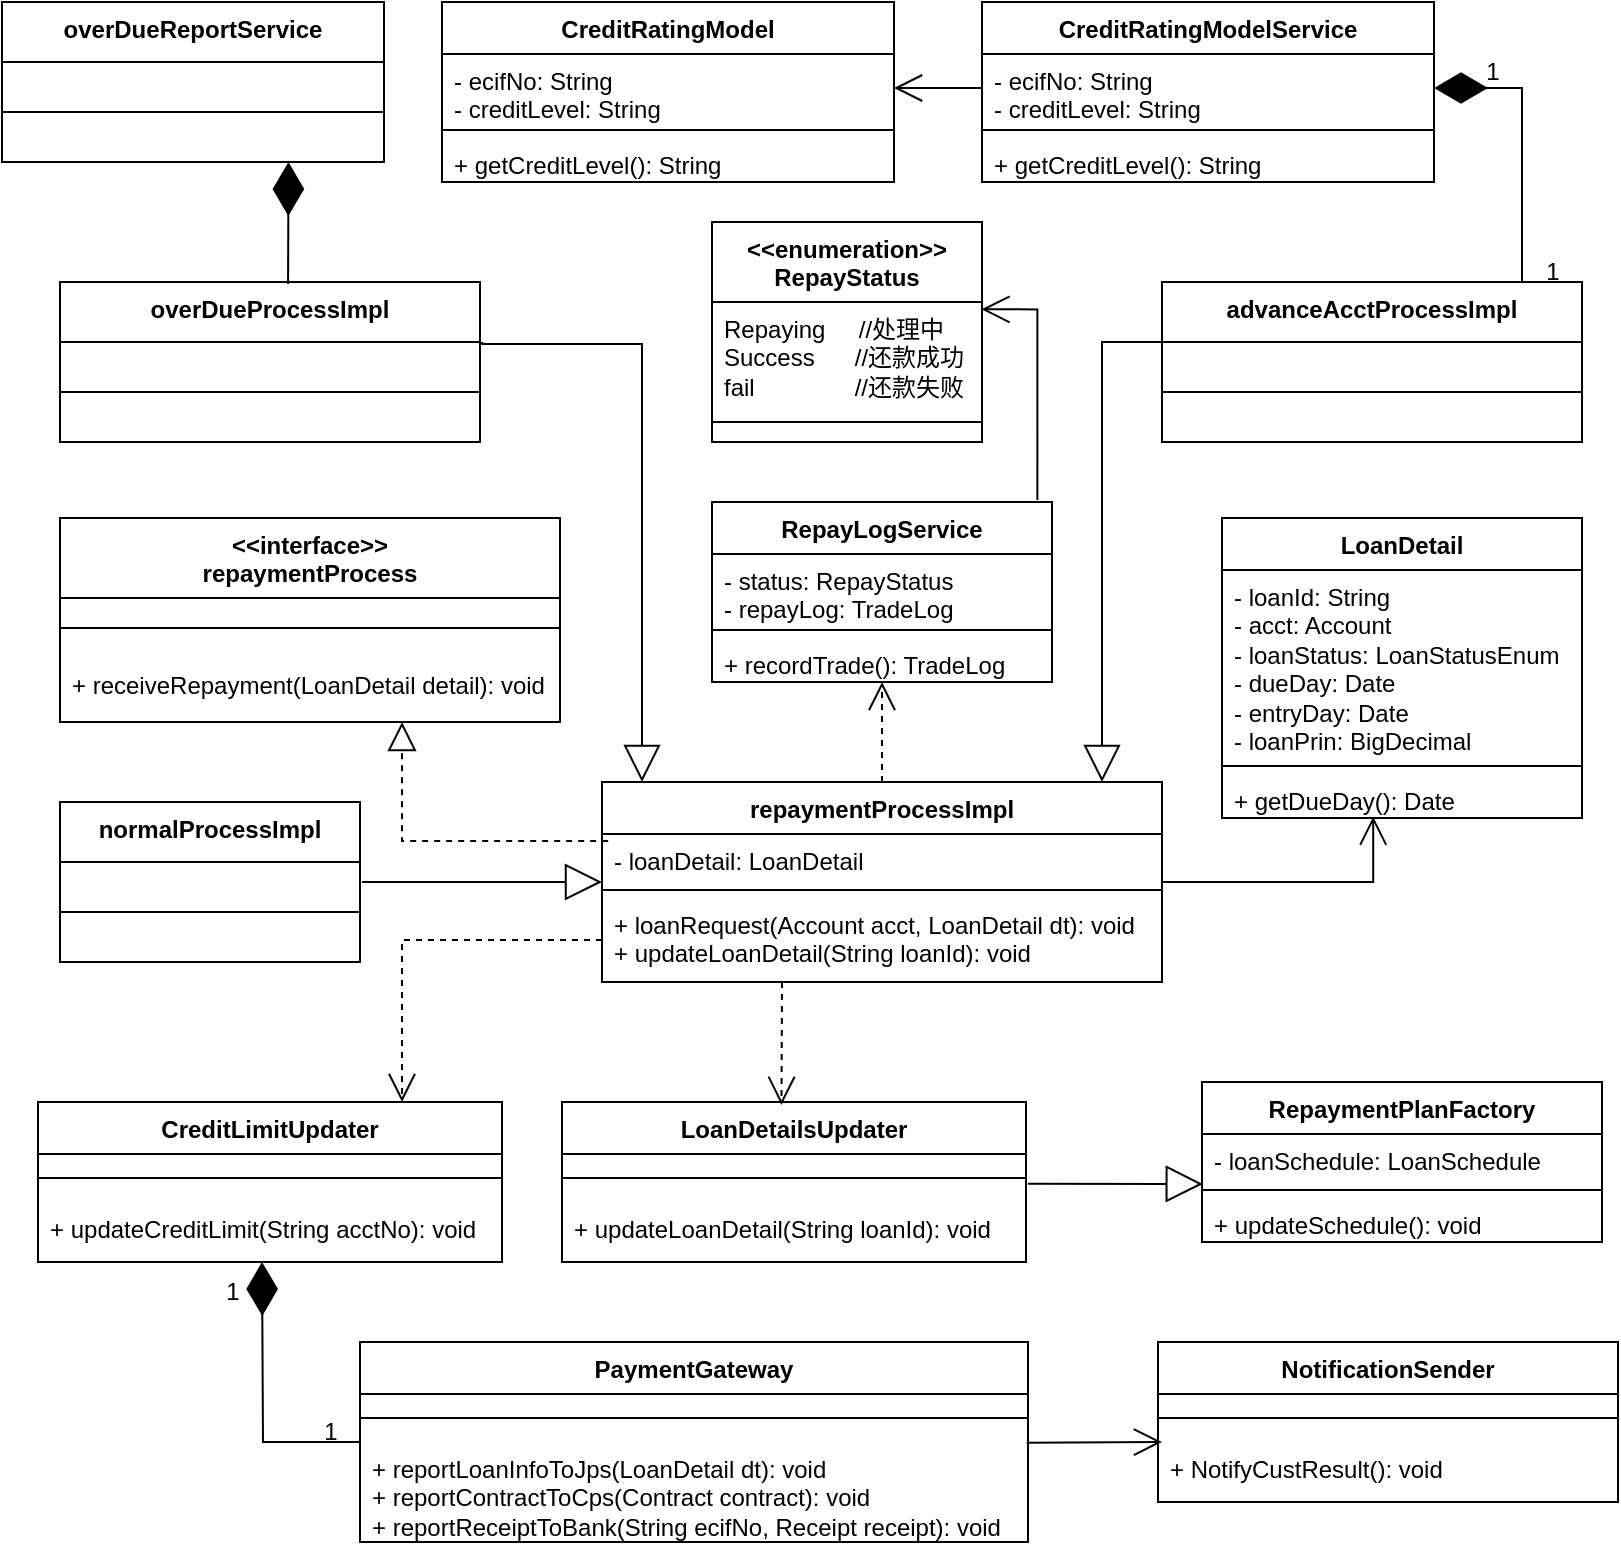 <mxfile version="21.6.9" type="github">
  <diagram name="第 1 页" id="CDCMT0ahfo753EKsKTET">
    <mxGraphModel dx="1173" dy="772" grid="1" gridSize="10" guides="1" tooltips="1" connect="1" arrows="1" fold="1" page="1" pageScale="1" pageWidth="827" pageHeight="1169" math="0" shadow="0">
      <root>
        <mxCell id="0" />
        <mxCell id="1" parent="0" />
        <mxCell id="DLmoHrTBkKyLxjn6FFNR-3" value="&amp;lt;&amp;lt;interface&amp;gt;&amp;gt;&lt;br style=&quot;border-color: var(--border-color);&quot;&gt;repaymentProcess" style="swimlane;fontStyle=1;align=center;verticalAlign=top;childLayout=stackLayout;horizontal=1;startSize=40;horizontalStack=0;resizeParent=1;resizeParentMax=0;resizeLast=0;collapsible=1;marginBottom=0;whiteSpace=wrap;html=1;" vertex="1" parent="1">
          <mxGeometry x="39" y="1008" width="250" height="102" as="geometry" />
        </mxCell>
        <mxCell id="DLmoHrTBkKyLxjn6FFNR-5" value="" style="line;strokeWidth=1;fillColor=none;align=left;verticalAlign=middle;spacingTop=-1;spacingLeft=3;spacingRight=3;rotatable=0;labelPosition=right;points=[];portConstraint=eastwest;strokeColor=inherit;" vertex="1" parent="DLmoHrTBkKyLxjn6FFNR-3">
          <mxGeometry y="40" width="250" height="30" as="geometry" />
        </mxCell>
        <mxCell id="DLmoHrTBkKyLxjn6FFNR-6" value="+ receiveRepayment(LoanDetail detail): void" style="text;strokeColor=none;fillColor=none;align=left;verticalAlign=top;spacingLeft=4;spacingRight=4;overflow=hidden;rotatable=0;points=[[0,0.5],[1,0.5]];portConstraint=eastwest;whiteSpace=wrap;html=1;" vertex="1" parent="DLmoHrTBkKyLxjn6FFNR-3">
          <mxGeometry y="70" width="250" height="32" as="geometry" />
        </mxCell>
        <mxCell id="DLmoHrTBkKyLxjn6FFNR-10" value="repaymentProcessImpl" style="swimlane;fontStyle=1;align=center;verticalAlign=top;childLayout=stackLayout;horizontal=1;startSize=26;horizontalStack=0;resizeParent=1;resizeParentMax=0;resizeLast=0;collapsible=1;marginBottom=0;whiteSpace=wrap;html=1;" vertex="1" parent="1">
          <mxGeometry x="310" y="1140" width="280" height="100" as="geometry" />
        </mxCell>
        <mxCell id="DLmoHrTBkKyLxjn6FFNR-11" value="- loanDetail: LoanDetail" style="text;strokeColor=none;fillColor=none;align=left;verticalAlign=top;spacingLeft=4;spacingRight=4;overflow=hidden;rotatable=0;points=[[0,0.5],[1,0.5]];portConstraint=eastwest;whiteSpace=wrap;html=1;" vertex="1" parent="DLmoHrTBkKyLxjn6FFNR-10">
          <mxGeometry y="26" width="280" height="24" as="geometry" />
        </mxCell>
        <mxCell id="DLmoHrTBkKyLxjn6FFNR-12" value="" style="line;strokeWidth=1;fillColor=none;align=left;verticalAlign=middle;spacingTop=-1;spacingLeft=3;spacingRight=3;rotatable=0;labelPosition=right;points=[];portConstraint=eastwest;strokeColor=inherit;" vertex="1" parent="DLmoHrTBkKyLxjn6FFNR-10">
          <mxGeometry y="50" width="280" height="8" as="geometry" />
        </mxCell>
        <mxCell id="DLmoHrTBkKyLxjn6FFNR-13" value="+ loanRequest(Account acct, LoanDetail dt): void&lt;br style=&quot;border-color: var(--border-color);&quot;&gt;+ updateLoanDetail(String loanId): void" style="text;strokeColor=none;fillColor=none;align=left;verticalAlign=top;spacingLeft=4;spacingRight=4;overflow=hidden;rotatable=0;points=[[0,0.5],[1,0.5]];portConstraint=eastwest;whiteSpace=wrap;html=1;" vertex="1" parent="DLmoHrTBkKyLxjn6FFNR-10">
          <mxGeometry y="58" width="280" height="42" as="geometry" />
        </mxCell>
        <mxCell id="DLmoHrTBkKyLxjn6FFNR-14" value="LoanDetail" style="swimlane;fontStyle=1;align=center;verticalAlign=top;childLayout=stackLayout;horizontal=1;startSize=26;horizontalStack=0;resizeParent=1;resizeParentMax=0;resizeLast=0;collapsible=1;marginBottom=0;whiteSpace=wrap;html=1;" vertex="1" parent="1">
          <mxGeometry x="620" y="1008" width="180" height="150" as="geometry" />
        </mxCell>
        <mxCell id="DLmoHrTBkKyLxjn6FFNR-15" value="- loanId: String&lt;br&gt;- acct: Account&lt;br&gt;- loanStatus: LoanStatusEnum&lt;br&gt;- dueDay: Date&lt;br&gt;- entryDay: Date&lt;br&gt;- loanPrin: BigDecimal" style="text;strokeColor=none;fillColor=none;align=left;verticalAlign=top;spacingLeft=4;spacingRight=4;overflow=hidden;rotatable=0;points=[[0,0.5],[1,0.5]];portConstraint=eastwest;whiteSpace=wrap;html=1;" vertex="1" parent="DLmoHrTBkKyLxjn6FFNR-14">
          <mxGeometry y="26" width="180" height="94" as="geometry" />
        </mxCell>
        <mxCell id="DLmoHrTBkKyLxjn6FFNR-16" value="" style="line;strokeWidth=1;fillColor=none;align=left;verticalAlign=middle;spacingTop=-1;spacingLeft=3;spacingRight=3;rotatable=0;labelPosition=right;points=[];portConstraint=eastwest;strokeColor=inherit;" vertex="1" parent="DLmoHrTBkKyLxjn6FFNR-14">
          <mxGeometry y="120" width="180" height="8" as="geometry" />
        </mxCell>
        <mxCell id="DLmoHrTBkKyLxjn6FFNR-17" value="+ getDueDay(): Date" style="text;strokeColor=none;fillColor=none;align=left;verticalAlign=top;spacingLeft=4;spacingRight=4;overflow=hidden;rotatable=0;points=[[0,0.5],[1,0.5]];portConstraint=eastwest;whiteSpace=wrap;html=1;" vertex="1" parent="DLmoHrTBkKyLxjn6FFNR-14">
          <mxGeometry y="128" width="180" height="22" as="geometry" />
        </mxCell>
        <mxCell id="DLmoHrTBkKyLxjn6FFNR-18" value="" style="endArrow=block;dashed=1;endFill=0;endSize=12;html=1;rounded=0;exitX=0.011;exitY=0.144;exitDx=0;exitDy=0;exitPerimeter=0;edgeStyle=orthogonalEdgeStyle;" edge="1" parent="1" source="DLmoHrTBkKyLxjn6FFNR-11" target="DLmoHrTBkKyLxjn6FFNR-6">
          <mxGeometry width="160" relative="1" as="geometry">
            <mxPoint x="80" y="1140" as="sourcePoint" />
            <mxPoint x="240" y="1140" as="targetPoint" />
            <Array as="points">
              <mxPoint x="210" y="1170" />
            </Array>
          </mxGeometry>
        </mxCell>
        <mxCell id="DLmoHrTBkKyLxjn6FFNR-19" value="" style="endArrow=open;endFill=1;endSize=12;html=1;rounded=0;entryX=0.42;entryY=0.97;entryDx=0;entryDy=0;entryPerimeter=0;edgeStyle=orthogonalEdgeStyle;" edge="1" parent="1" target="DLmoHrTBkKyLxjn6FFNR-17">
          <mxGeometry width="160" relative="1" as="geometry">
            <mxPoint x="590" y="1190" as="sourcePoint" />
            <mxPoint x="750" y="1190" as="targetPoint" />
            <Array as="points">
              <mxPoint x="696" y="1190" />
            </Array>
          </mxGeometry>
        </mxCell>
        <mxCell id="DLmoHrTBkKyLxjn6FFNR-20" value="CreditLimitUpdater" style="swimlane;fontStyle=1;align=center;verticalAlign=top;childLayout=stackLayout;horizontal=1;startSize=26;horizontalStack=0;resizeParent=1;resizeParentMax=0;resizeLast=0;collapsible=1;marginBottom=0;whiteSpace=wrap;html=1;" vertex="1" parent="1">
          <mxGeometry x="28" y="1300" width="232" height="80" as="geometry" />
        </mxCell>
        <mxCell id="DLmoHrTBkKyLxjn6FFNR-21" value="" style="line;strokeWidth=1;fillColor=none;align=left;verticalAlign=middle;spacingTop=-1;spacingLeft=3;spacingRight=3;rotatable=0;labelPosition=right;points=[];portConstraint=eastwest;strokeColor=inherit;" vertex="1" parent="DLmoHrTBkKyLxjn6FFNR-20">
          <mxGeometry y="26" width="232" height="24" as="geometry" />
        </mxCell>
        <mxCell id="DLmoHrTBkKyLxjn6FFNR-22" value="+ updateCreditLimit(String acctNo): void" style="text;strokeColor=none;fillColor=none;align=left;verticalAlign=top;spacingLeft=4;spacingRight=4;overflow=hidden;rotatable=0;points=[[0,0.5],[1,0.5]];portConstraint=eastwest;whiteSpace=wrap;html=1;" vertex="1" parent="DLmoHrTBkKyLxjn6FFNR-20">
          <mxGeometry y="50" width="232" height="30" as="geometry" />
        </mxCell>
        <mxCell id="DLmoHrTBkKyLxjn6FFNR-23" value="LoanDetailsUpdater" style="swimlane;fontStyle=1;align=center;verticalAlign=top;childLayout=stackLayout;horizontal=1;startSize=26;horizontalStack=0;resizeParent=1;resizeParentMax=0;resizeLast=0;collapsible=1;marginBottom=0;whiteSpace=wrap;html=1;" vertex="1" parent="1">
          <mxGeometry x="290" y="1300" width="232" height="80" as="geometry" />
        </mxCell>
        <mxCell id="DLmoHrTBkKyLxjn6FFNR-24" value="" style="line;strokeWidth=1;fillColor=none;align=left;verticalAlign=middle;spacingTop=-1;spacingLeft=3;spacingRight=3;rotatable=0;labelPosition=right;points=[];portConstraint=eastwest;strokeColor=inherit;" vertex="1" parent="DLmoHrTBkKyLxjn6FFNR-23">
          <mxGeometry y="26" width="232" height="24" as="geometry" />
        </mxCell>
        <mxCell id="DLmoHrTBkKyLxjn6FFNR-25" value="+ updateLoanDetail(String loanId): void" style="text;strokeColor=none;fillColor=none;align=left;verticalAlign=top;spacingLeft=4;spacingRight=4;overflow=hidden;rotatable=0;points=[[0,0.5],[1,0.5]];portConstraint=eastwest;whiteSpace=wrap;html=1;" vertex="1" parent="DLmoHrTBkKyLxjn6FFNR-23">
          <mxGeometry y="50" width="232" height="30" as="geometry" />
        </mxCell>
        <mxCell id="DLmoHrTBkKyLxjn6FFNR-26" value="RepaymentPlanFactory" style="swimlane;fontStyle=1;align=center;verticalAlign=top;childLayout=stackLayout;horizontal=1;startSize=26;horizontalStack=0;resizeParent=1;resizeParentMax=0;resizeLast=0;collapsible=1;marginBottom=0;whiteSpace=wrap;html=1;" vertex="1" parent="1">
          <mxGeometry x="610" y="1290" width="200" height="80" as="geometry" />
        </mxCell>
        <mxCell id="DLmoHrTBkKyLxjn6FFNR-27" value="- loanSchedule: LoanSchedule&lt;br&gt;" style="text;strokeColor=none;fillColor=none;align=left;verticalAlign=top;spacingLeft=4;spacingRight=4;overflow=hidden;rotatable=0;points=[[0,0.5],[1,0.5]];portConstraint=eastwest;whiteSpace=wrap;html=1;" vertex="1" parent="DLmoHrTBkKyLxjn6FFNR-26">
          <mxGeometry y="26" width="200" height="24" as="geometry" />
        </mxCell>
        <mxCell id="DLmoHrTBkKyLxjn6FFNR-28" value="" style="line;strokeWidth=1;fillColor=none;align=left;verticalAlign=middle;spacingTop=-1;spacingLeft=3;spacingRight=3;rotatable=0;labelPosition=right;points=[];portConstraint=eastwest;strokeColor=inherit;" vertex="1" parent="DLmoHrTBkKyLxjn6FFNR-26">
          <mxGeometry y="50" width="200" height="8" as="geometry" />
        </mxCell>
        <mxCell id="DLmoHrTBkKyLxjn6FFNR-29" value="+ updateSchedule(): void" style="text;strokeColor=none;fillColor=none;align=left;verticalAlign=top;spacingLeft=4;spacingRight=4;overflow=hidden;rotatable=0;points=[[0,0.5],[1,0.5]];portConstraint=eastwest;whiteSpace=wrap;html=1;" vertex="1" parent="DLmoHrTBkKyLxjn6FFNR-26">
          <mxGeometry y="58" width="200" height="22" as="geometry" />
        </mxCell>
        <mxCell id="DLmoHrTBkKyLxjn6FFNR-30" value="" style="endArrow=block;endSize=16;endFill=0;html=1;rounded=0;exitX=1.004;exitY=0.619;exitDx=0;exitDy=0;exitPerimeter=0;entryX=0.002;entryY=0.125;entryDx=0;entryDy=0;entryPerimeter=0;" edge="1" parent="1" source="DLmoHrTBkKyLxjn6FFNR-24" target="DLmoHrTBkKyLxjn6FFNR-28">
          <mxGeometry width="160" relative="1" as="geometry">
            <mxPoint x="540" y="1350" as="sourcePoint" />
            <mxPoint x="610" y="1350" as="targetPoint" />
          </mxGeometry>
        </mxCell>
        <mxCell id="DLmoHrTBkKyLxjn6FFNR-31" value="PaymentGateway" style="swimlane;fontStyle=1;align=center;verticalAlign=top;childLayout=stackLayout;horizontal=1;startSize=26;horizontalStack=0;resizeParent=1;resizeParentMax=0;resizeLast=0;collapsible=1;marginBottom=0;whiteSpace=wrap;html=1;" vertex="1" parent="1">
          <mxGeometry x="189" y="1420" width="334" height="100" as="geometry" />
        </mxCell>
        <mxCell id="DLmoHrTBkKyLxjn6FFNR-32" value="" style="line;strokeWidth=1;fillColor=none;align=left;verticalAlign=middle;spacingTop=-1;spacingLeft=3;spacingRight=3;rotatable=0;labelPosition=right;points=[];portConstraint=eastwest;strokeColor=inherit;" vertex="1" parent="DLmoHrTBkKyLxjn6FFNR-31">
          <mxGeometry y="26" width="334" height="24" as="geometry" />
        </mxCell>
        <mxCell id="DLmoHrTBkKyLxjn6FFNR-33" value="+ reportLoanInfoToJps(LoanDetail dt): void&lt;br&gt;+ reportContractToCps(Contract contract): void&lt;br&gt;+ reportReceiptToBank(String ecifNo, Receipt receipt): void" style="text;strokeColor=none;fillColor=none;align=left;verticalAlign=top;spacingLeft=4;spacingRight=4;overflow=hidden;rotatable=0;points=[[0,0.5],[1,0.5]];portConstraint=eastwest;whiteSpace=wrap;html=1;" vertex="1" parent="DLmoHrTBkKyLxjn6FFNR-31">
          <mxGeometry y="50" width="334" height="50" as="geometry" />
        </mxCell>
        <mxCell id="DLmoHrTBkKyLxjn6FFNR-34" value="" style="endArrow=diamondThin;endFill=1;endSize=24;html=1;rounded=0;exitX=0;exitY=0.5;exitDx=0;exitDy=0;edgeStyle=orthogonalEdgeStyle;" edge="1" parent="1" source="DLmoHrTBkKyLxjn6FFNR-31">
          <mxGeometry width="160" relative="1" as="geometry">
            <mxPoint x="190" y="1450" as="sourcePoint" />
            <mxPoint x="140" y="1380" as="targetPoint" />
          </mxGeometry>
        </mxCell>
        <mxCell id="DLmoHrTBkKyLxjn6FFNR-35" value="1" style="text;html=1;align=center;verticalAlign=middle;resizable=0;points=[];autosize=1;strokeColor=none;fillColor=none;" vertex="1" parent="1">
          <mxGeometry x="110" y="1380" width="30" height="30" as="geometry" />
        </mxCell>
        <mxCell id="DLmoHrTBkKyLxjn6FFNR-36" value="1" style="text;html=1;align=center;verticalAlign=middle;resizable=0;points=[];autosize=1;strokeColor=none;fillColor=none;" vertex="1" parent="1">
          <mxGeometry x="159" y="1450" width="30" height="30" as="geometry" />
        </mxCell>
        <mxCell id="DLmoHrTBkKyLxjn6FFNR-37" value="NotificationSender" style="swimlane;fontStyle=1;align=center;verticalAlign=top;childLayout=stackLayout;horizontal=1;startSize=26;horizontalStack=0;resizeParent=1;resizeParentMax=0;resizeLast=0;collapsible=1;marginBottom=0;whiteSpace=wrap;html=1;" vertex="1" parent="1">
          <mxGeometry x="588" y="1420" width="230" height="80" as="geometry" />
        </mxCell>
        <mxCell id="DLmoHrTBkKyLxjn6FFNR-38" value="" style="line;strokeWidth=1;fillColor=none;align=left;verticalAlign=middle;spacingTop=-1;spacingLeft=3;spacingRight=3;rotatable=0;labelPosition=right;points=[];portConstraint=eastwest;strokeColor=inherit;" vertex="1" parent="DLmoHrTBkKyLxjn6FFNR-37">
          <mxGeometry y="26" width="230" height="24" as="geometry" />
        </mxCell>
        <mxCell id="DLmoHrTBkKyLxjn6FFNR-39" value="+ NotifyCustResult(): void" style="text;strokeColor=none;fillColor=none;align=left;verticalAlign=top;spacingLeft=4;spacingRight=4;overflow=hidden;rotatable=0;points=[[0,0.5],[1,0.5]];portConstraint=eastwest;whiteSpace=wrap;html=1;" vertex="1" parent="DLmoHrTBkKyLxjn6FFNR-37">
          <mxGeometry y="50" width="230" height="30" as="geometry" />
        </mxCell>
        <mxCell id="DLmoHrTBkKyLxjn6FFNR-40" value="" style="endArrow=open;endFill=1;endSize=12;html=1;rounded=0;exitX=0.998;exitY=0.007;exitDx=0;exitDy=0;exitPerimeter=0;" edge="1" parent="1" source="DLmoHrTBkKyLxjn6FFNR-33">
          <mxGeometry width="160" relative="1" as="geometry">
            <mxPoint x="530" y="1470" as="sourcePoint" />
            <mxPoint x="590" y="1470" as="targetPoint" />
          </mxGeometry>
        </mxCell>
        <mxCell id="DLmoHrTBkKyLxjn6FFNR-42" value="" style="endArrow=open;endFill=1;endSize=12;html=1;rounded=0;exitX=0;exitY=0.5;exitDx=0;exitDy=0;edgeStyle=orthogonalEdgeStyle;dashed=1;" edge="1" parent="1" source="DLmoHrTBkKyLxjn6FFNR-13">
          <mxGeometry width="160" relative="1" as="geometry">
            <mxPoint x="170" y="1250" as="sourcePoint" />
            <mxPoint x="210" y="1300" as="targetPoint" />
            <Array as="points">
              <mxPoint x="210" y="1219" />
              <mxPoint x="210" y="1300" />
            </Array>
          </mxGeometry>
        </mxCell>
        <mxCell id="DLmoHrTBkKyLxjn6FFNR-43" value="" style="endArrow=open;endFill=1;endSize=12;html=1;rounded=0;entryX=0.473;entryY=0.018;entryDx=0;entryDy=0;entryPerimeter=0;dashed=1;" edge="1" parent="1" target="DLmoHrTBkKyLxjn6FFNR-23">
          <mxGeometry width="160" relative="1" as="geometry">
            <mxPoint x="400" y="1240" as="sourcePoint" />
            <mxPoint x="510" y="1280" as="targetPoint" />
          </mxGeometry>
        </mxCell>
        <mxCell id="DLmoHrTBkKyLxjn6FFNR-44" value="normalProcessImpl" style="swimlane;fontStyle=1;align=center;verticalAlign=top;childLayout=stackLayout;horizontal=1;startSize=30;horizontalStack=0;resizeParent=1;resizeParentMax=0;resizeLast=0;collapsible=1;marginBottom=0;whiteSpace=wrap;html=1;" vertex="1" parent="1">
          <mxGeometry x="39" y="1150" width="150" height="80" as="geometry" />
        </mxCell>
        <mxCell id="DLmoHrTBkKyLxjn6FFNR-45" value="" style="line;strokeWidth=1;fillColor=none;align=left;verticalAlign=middle;spacingTop=-1;spacingLeft=3;spacingRight=3;rotatable=0;labelPosition=right;points=[];portConstraint=eastwest;strokeColor=inherit;" vertex="1" parent="DLmoHrTBkKyLxjn6FFNR-44">
          <mxGeometry y="30" width="150" height="50" as="geometry" />
        </mxCell>
        <mxCell id="DLmoHrTBkKyLxjn6FFNR-46" value="" style="endArrow=block;endSize=16;endFill=0;html=1;rounded=0;" edge="1" parent="1">
          <mxGeometry width="160" relative="1" as="geometry">
            <mxPoint x="190" y="1190" as="sourcePoint" />
            <mxPoint x="310" y="1190" as="targetPoint" />
          </mxGeometry>
        </mxCell>
        <mxCell id="DLmoHrTBkKyLxjn6FFNR-47" value="overDueProcessImpl" style="swimlane;fontStyle=1;align=center;verticalAlign=top;childLayout=stackLayout;horizontal=1;startSize=30;horizontalStack=0;resizeParent=1;resizeParentMax=0;resizeLast=0;collapsible=1;marginBottom=0;whiteSpace=wrap;html=1;" vertex="1" parent="1">
          <mxGeometry x="39" y="890" width="210" height="80" as="geometry" />
        </mxCell>
        <mxCell id="DLmoHrTBkKyLxjn6FFNR-48" value="" style="line;strokeWidth=1;fillColor=none;align=left;verticalAlign=middle;spacingTop=-1;spacingLeft=3;spacingRight=3;rotatable=0;labelPosition=right;points=[];portConstraint=eastwest;strokeColor=inherit;" vertex="1" parent="DLmoHrTBkKyLxjn6FFNR-47">
          <mxGeometry y="30" width="210" height="50" as="geometry" />
        </mxCell>
        <mxCell id="DLmoHrTBkKyLxjn6FFNR-49" value="" style="endArrow=block;endSize=16;endFill=0;html=1;rounded=0;edgeStyle=orthogonalEdgeStyle;" edge="1" parent="1">
          <mxGeometry width="160" relative="1" as="geometry">
            <mxPoint x="250" y="920" as="sourcePoint" />
            <mxPoint x="330" y="1140" as="targetPoint" />
            <Array as="points">
              <mxPoint x="250" y="921" />
              <mxPoint x="330" y="921" />
              <mxPoint x="330" y="1140" />
            </Array>
          </mxGeometry>
        </mxCell>
        <mxCell id="DLmoHrTBkKyLxjn6FFNR-50" value="advanceAcctProcessImpl" style="swimlane;fontStyle=1;align=center;verticalAlign=top;childLayout=stackLayout;horizontal=1;startSize=30;horizontalStack=0;resizeParent=1;resizeParentMax=0;resizeLast=0;collapsible=1;marginBottom=0;whiteSpace=wrap;html=1;" vertex="1" parent="1">
          <mxGeometry x="590" y="890" width="210" height="80" as="geometry" />
        </mxCell>
        <mxCell id="DLmoHrTBkKyLxjn6FFNR-51" value="" style="line;strokeWidth=1;fillColor=none;align=left;verticalAlign=middle;spacingTop=-1;spacingLeft=3;spacingRight=3;rotatable=0;labelPosition=right;points=[];portConstraint=eastwest;strokeColor=inherit;" vertex="1" parent="DLmoHrTBkKyLxjn6FFNR-50">
          <mxGeometry y="30" width="210" height="50" as="geometry" />
        </mxCell>
        <mxCell id="DLmoHrTBkKyLxjn6FFNR-52" value="" style="endArrow=block;endSize=16;endFill=0;html=1;rounded=0;edgeStyle=orthogonalEdgeStyle;" edge="1" parent="1">
          <mxGeometry width="160" relative="1" as="geometry">
            <mxPoint x="590" y="920" as="sourcePoint" />
            <mxPoint x="560" y="1140" as="targetPoint" />
            <Array as="points">
              <mxPoint x="560" y="920" />
              <mxPoint x="560" y="1140" />
            </Array>
          </mxGeometry>
        </mxCell>
        <mxCell id="DLmoHrTBkKyLxjn6FFNR-55" value="RepayLogService" style="swimlane;fontStyle=1;align=center;verticalAlign=top;childLayout=stackLayout;horizontal=1;startSize=26;horizontalStack=0;resizeParent=1;resizeParentMax=0;resizeLast=0;collapsible=1;marginBottom=0;whiteSpace=wrap;html=1;" vertex="1" parent="1">
          <mxGeometry x="365" y="1000" width="170" height="90" as="geometry" />
        </mxCell>
        <mxCell id="DLmoHrTBkKyLxjn6FFNR-56" value="- status: RepayStatus&lt;br&gt;- repayLog: TradeLog" style="text;strokeColor=none;fillColor=none;align=left;verticalAlign=top;spacingLeft=4;spacingRight=4;overflow=hidden;rotatable=0;points=[[0,0.5],[1,0.5]];portConstraint=eastwest;whiteSpace=wrap;html=1;" vertex="1" parent="DLmoHrTBkKyLxjn6FFNR-55">
          <mxGeometry y="26" width="170" height="34" as="geometry" />
        </mxCell>
        <mxCell id="DLmoHrTBkKyLxjn6FFNR-57" value="" style="line;strokeWidth=1;fillColor=none;align=left;verticalAlign=middle;spacingTop=-1;spacingLeft=3;spacingRight=3;rotatable=0;labelPosition=right;points=[];portConstraint=eastwest;strokeColor=inherit;" vertex="1" parent="DLmoHrTBkKyLxjn6FFNR-55">
          <mxGeometry y="60" width="170" height="8" as="geometry" />
        </mxCell>
        <mxCell id="DLmoHrTBkKyLxjn6FFNR-58" value="+ recordTrade(): TradeLog" style="text;strokeColor=none;fillColor=none;align=left;verticalAlign=top;spacingLeft=4;spacingRight=4;overflow=hidden;rotatable=0;points=[[0,0.5],[1,0.5]];portConstraint=eastwest;whiteSpace=wrap;html=1;" vertex="1" parent="DLmoHrTBkKyLxjn6FFNR-55">
          <mxGeometry y="68" width="170" height="22" as="geometry" />
        </mxCell>
        <mxCell id="DLmoHrTBkKyLxjn6FFNR-59" value="" style="endArrow=open;endSize=12;dashed=1;html=1;rounded=0;exitX=0.5;exitY=0;exitDx=0;exitDy=0;" edge="1" parent="1" source="DLmoHrTBkKyLxjn6FFNR-10" target="DLmoHrTBkKyLxjn6FFNR-58">
          <mxGeometry x="0.009" width="160" relative="1" as="geometry">
            <mxPoint x="390" y="1110" as="sourcePoint" />
            <mxPoint x="550" y="1110" as="targetPoint" />
            <mxPoint as="offset" />
          </mxGeometry>
        </mxCell>
        <mxCell id="DLmoHrTBkKyLxjn6FFNR-61" value="CreditRatingModelService" style="swimlane;fontStyle=1;align=center;verticalAlign=top;childLayout=stackLayout;horizontal=1;startSize=26;horizontalStack=0;resizeParent=1;resizeParentMax=0;resizeLast=0;collapsible=1;marginBottom=0;whiteSpace=wrap;html=1;" vertex="1" parent="1">
          <mxGeometry x="500" y="750" width="226" height="90" as="geometry" />
        </mxCell>
        <mxCell id="DLmoHrTBkKyLxjn6FFNR-62" value="- ecifNo: String&lt;br&gt;- creditLevel: String" style="text;strokeColor=none;fillColor=none;align=left;verticalAlign=top;spacingLeft=4;spacingRight=4;overflow=hidden;rotatable=0;points=[[0,0.5],[1,0.5]];portConstraint=eastwest;whiteSpace=wrap;html=1;" vertex="1" parent="DLmoHrTBkKyLxjn6FFNR-61">
          <mxGeometry y="26" width="226" height="34" as="geometry" />
        </mxCell>
        <mxCell id="DLmoHrTBkKyLxjn6FFNR-63" value="" style="line;strokeWidth=1;fillColor=none;align=left;verticalAlign=middle;spacingTop=-1;spacingLeft=3;spacingRight=3;rotatable=0;labelPosition=right;points=[];portConstraint=eastwest;strokeColor=inherit;" vertex="1" parent="DLmoHrTBkKyLxjn6FFNR-61">
          <mxGeometry y="60" width="226" height="8" as="geometry" />
        </mxCell>
        <mxCell id="DLmoHrTBkKyLxjn6FFNR-64" value="+ getCreditLevel(): String" style="text;strokeColor=none;fillColor=none;align=left;verticalAlign=top;spacingLeft=4;spacingRight=4;overflow=hidden;rotatable=0;points=[[0,0.5],[1,0.5]];portConstraint=eastwest;whiteSpace=wrap;html=1;" vertex="1" parent="DLmoHrTBkKyLxjn6FFNR-61">
          <mxGeometry y="68" width="226" height="22" as="geometry" />
        </mxCell>
        <mxCell id="DLmoHrTBkKyLxjn6FFNR-65" value="" style="endArrow=diamondThin;endFill=1;endSize=24;html=1;rounded=0;entryX=1;entryY=0.5;entryDx=0;entryDy=0;edgeStyle=orthogonalEdgeStyle;" edge="1" parent="1" target="DLmoHrTBkKyLxjn6FFNR-62">
          <mxGeometry width="160" relative="1" as="geometry">
            <mxPoint x="770" y="890" as="sourcePoint" />
            <mxPoint x="900" y="870" as="targetPoint" />
            <Array as="points">
              <mxPoint x="770" y="890" />
              <mxPoint x="770" y="793" />
            </Array>
          </mxGeometry>
        </mxCell>
        <mxCell id="DLmoHrTBkKyLxjn6FFNR-66" value="1" style="text;html=1;align=center;verticalAlign=middle;resizable=0;points=[];autosize=1;strokeColor=none;fillColor=none;" vertex="1" parent="1">
          <mxGeometry x="740" y="770" width="30" height="30" as="geometry" />
        </mxCell>
        <mxCell id="DLmoHrTBkKyLxjn6FFNR-67" value="1" style="text;html=1;align=center;verticalAlign=middle;resizable=0;points=[];autosize=1;strokeColor=none;fillColor=none;" vertex="1" parent="1">
          <mxGeometry x="770" y="870" width="30" height="30" as="geometry" />
        </mxCell>
        <mxCell id="DLmoHrTBkKyLxjn6FFNR-68" value="CreditRatingModel" style="swimlane;fontStyle=1;align=center;verticalAlign=top;childLayout=stackLayout;horizontal=1;startSize=26;horizontalStack=0;resizeParent=1;resizeParentMax=0;resizeLast=0;collapsible=1;marginBottom=0;whiteSpace=wrap;html=1;" vertex="1" parent="1">
          <mxGeometry x="230" y="750" width="226" height="90" as="geometry" />
        </mxCell>
        <mxCell id="DLmoHrTBkKyLxjn6FFNR-69" value="- ecifNo: String&lt;br&gt;- creditLevel: String" style="text;strokeColor=none;fillColor=none;align=left;verticalAlign=top;spacingLeft=4;spacingRight=4;overflow=hidden;rotatable=0;points=[[0,0.5],[1,0.5]];portConstraint=eastwest;whiteSpace=wrap;html=1;" vertex="1" parent="DLmoHrTBkKyLxjn6FFNR-68">
          <mxGeometry y="26" width="226" height="34" as="geometry" />
        </mxCell>
        <mxCell id="DLmoHrTBkKyLxjn6FFNR-70" value="" style="line;strokeWidth=1;fillColor=none;align=left;verticalAlign=middle;spacingTop=-1;spacingLeft=3;spacingRight=3;rotatable=0;labelPosition=right;points=[];portConstraint=eastwest;strokeColor=inherit;" vertex="1" parent="DLmoHrTBkKyLxjn6FFNR-68">
          <mxGeometry y="60" width="226" height="8" as="geometry" />
        </mxCell>
        <mxCell id="DLmoHrTBkKyLxjn6FFNR-71" value="+ getCreditLevel(): String" style="text;strokeColor=none;fillColor=none;align=left;verticalAlign=top;spacingLeft=4;spacingRight=4;overflow=hidden;rotatable=0;points=[[0,0.5],[1,0.5]];portConstraint=eastwest;whiteSpace=wrap;html=1;" vertex="1" parent="DLmoHrTBkKyLxjn6FFNR-68">
          <mxGeometry y="68" width="226" height="22" as="geometry" />
        </mxCell>
        <mxCell id="DLmoHrTBkKyLxjn6FFNR-72" value="" style="endArrow=open;endFill=1;endSize=12;html=1;rounded=0;exitX=0;exitY=0.5;exitDx=0;exitDy=0;entryX=1;entryY=0.5;entryDx=0;entryDy=0;" edge="1" parent="1" source="DLmoHrTBkKyLxjn6FFNR-62" target="DLmoHrTBkKyLxjn6FFNR-69">
          <mxGeometry width="160" relative="1" as="geometry">
            <mxPoint x="370" y="900" as="sourcePoint" />
            <mxPoint x="530" y="900" as="targetPoint" />
          </mxGeometry>
        </mxCell>
        <mxCell id="DLmoHrTBkKyLxjn6FFNR-73" value="overDueReportService" style="swimlane;fontStyle=1;align=center;verticalAlign=top;childLayout=stackLayout;horizontal=1;startSize=30;horizontalStack=0;resizeParent=1;resizeParentMax=0;resizeLast=0;collapsible=1;marginBottom=0;whiteSpace=wrap;html=1;" vertex="1" parent="1">
          <mxGeometry x="10" y="750" width="191" height="80" as="geometry" />
        </mxCell>
        <mxCell id="DLmoHrTBkKyLxjn6FFNR-74" value="" style="line;strokeWidth=1;fillColor=none;align=left;verticalAlign=middle;spacingTop=-1;spacingLeft=3;spacingRight=3;rotatable=0;labelPosition=right;points=[];portConstraint=eastwest;strokeColor=inherit;" vertex="1" parent="DLmoHrTBkKyLxjn6FFNR-73">
          <mxGeometry y="30" width="191" height="50" as="geometry" />
        </mxCell>
        <mxCell id="DLmoHrTBkKyLxjn6FFNR-76" value="" style="endArrow=diamondThin;endFill=1;endSize=24;html=1;rounded=0;exitX=0.543;exitY=0.013;exitDx=0;exitDy=0;entryX=0.75;entryY=1;entryDx=0;entryDy=0;exitPerimeter=0;" edge="1" parent="1" source="DLmoHrTBkKyLxjn6FFNR-47" target="DLmoHrTBkKyLxjn6FFNR-73">
          <mxGeometry width="160" relative="1" as="geometry">
            <mxPoint x="60" y="860" as="sourcePoint" />
            <mxPoint x="220" y="860" as="targetPoint" />
          </mxGeometry>
        </mxCell>
        <mxCell id="DLmoHrTBkKyLxjn6FFNR-77" value="&lt;b style=&quot;border-color: var(--border-color);&quot;&gt;&amp;lt;&amp;lt;enumeration&amp;gt;&amp;gt;&lt;br style=&quot;border-color: var(--border-color);&quot;&gt;RepayStatus&lt;br&gt;&lt;/b&gt;" style="swimlane;fontStyle=1;align=center;verticalAlign=top;childLayout=stackLayout;horizontal=1;startSize=40;horizontalStack=0;resizeParent=1;resizeParentMax=0;resizeLast=0;collapsible=1;marginBottom=0;whiteSpace=wrap;html=1;" vertex="1" parent="1">
          <mxGeometry x="365" y="860" width="135" height="110" as="geometry" />
        </mxCell>
        <mxCell id="DLmoHrTBkKyLxjn6FFNR-78" value="Repaying&amp;nbsp; &amp;nbsp; &amp;nbsp;//处理中&lt;br&gt;Success&amp;nbsp; &amp;nbsp; &amp;nbsp; //还款成功&lt;br&gt;fail&amp;nbsp; &amp;nbsp; &amp;nbsp; &amp;nbsp; &amp;nbsp; &amp;nbsp; &amp;nbsp; &amp;nbsp;//还款失败" style="text;strokeColor=none;fillColor=none;align=left;verticalAlign=top;spacingLeft=4;spacingRight=4;overflow=hidden;rotatable=0;points=[[0,0.5],[1,0.5]];portConstraint=eastwest;whiteSpace=wrap;html=1;" vertex="1" parent="DLmoHrTBkKyLxjn6FFNR-77">
          <mxGeometry y="40" width="135" height="50" as="geometry" />
        </mxCell>
        <mxCell id="DLmoHrTBkKyLxjn6FFNR-79" value="" style="line;strokeWidth=1;fillColor=none;align=left;verticalAlign=middle;spacingTop=-1;spacingLeft=3;spacingRight=3;rotatable=0;labelPosition=right;points=[];portConstraint=eastwest;strokeColor=inherit;" vertex="1" parent="DLmoHrTBkKyLxjn6FFNR-77">
          <mxGeometry y="90" width="135" height="20" as="geometry" />
        </mxCell>
        <mxCell id="DLmoHrTBkKyLxjn6FFNR-80" value="" style="endArrow=open;endFill=1;endSize=12;html=1;rounded=0;exitX=0.957;exitY=-0.011;exitDx=0;exitDy=0;entryX=0.998;entryY=0.073;entryDx=0;entryDy=0;entryPerimeter=0;edgeStyle=orthogonalEdgeStyle;exitPerimeter=0;" edge="1" parent="1" source="DLmoHrTBkKyLxjn6FFNR-55" target="DLmoHrTBkKyLxjn6FFNR-78">
          <mxGeometry width="160" relative="1" as="geometry">
            <mxPoint x="520" y="950" as="sourcePoint" />
            <mxPoint x="680" y="950" as="targetPoint" />
          </mxGeometry>
        </mxCell>
      </root>
    </mxGraphModel>
  </diagram>
</mxfile>
